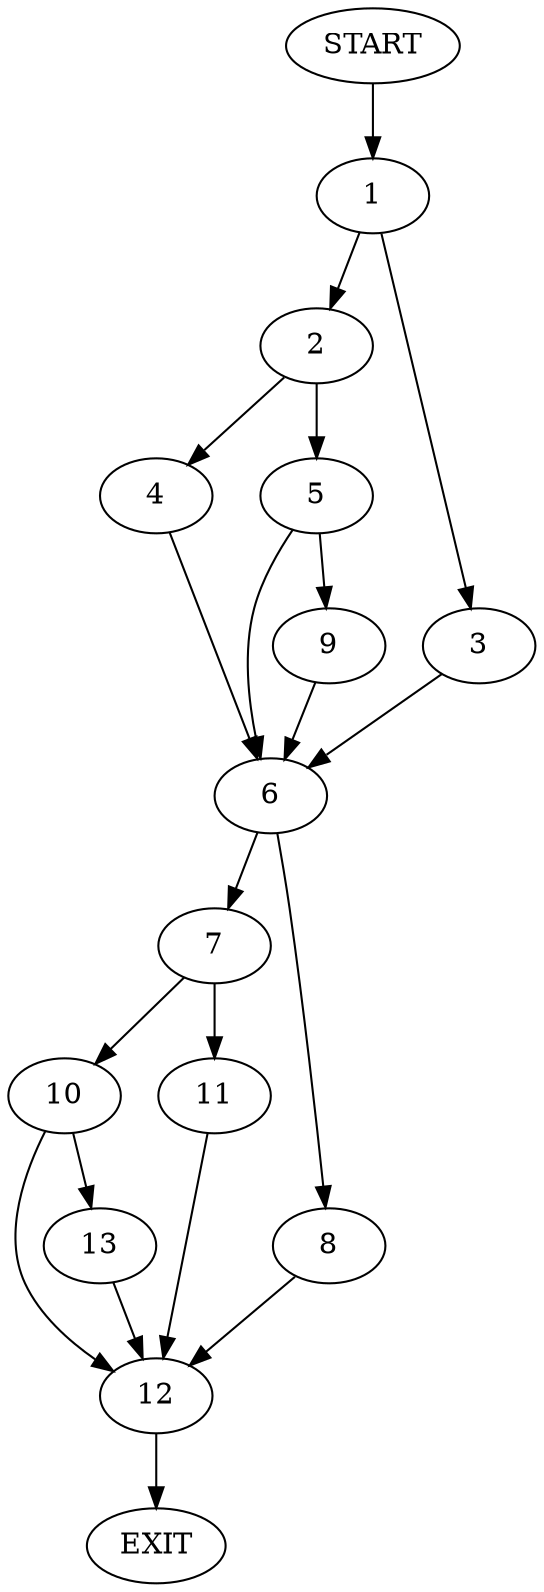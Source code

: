 digraph {
0 [label="START"]
14 [label="EXIT"]
0 -> 1
1 -> 2
1 -> 3
2 -> 4
2 -> 5
3 -> 6
6 -> 7
6 -> 8
4 -> 6
5 -> 9
5 -> 6
9 -> 6
7 -> 10
7 -> 11
8 -> 12
12 -> 14
10 -> 12
10 -> 13
11 -> 12
13 -> 12
}
